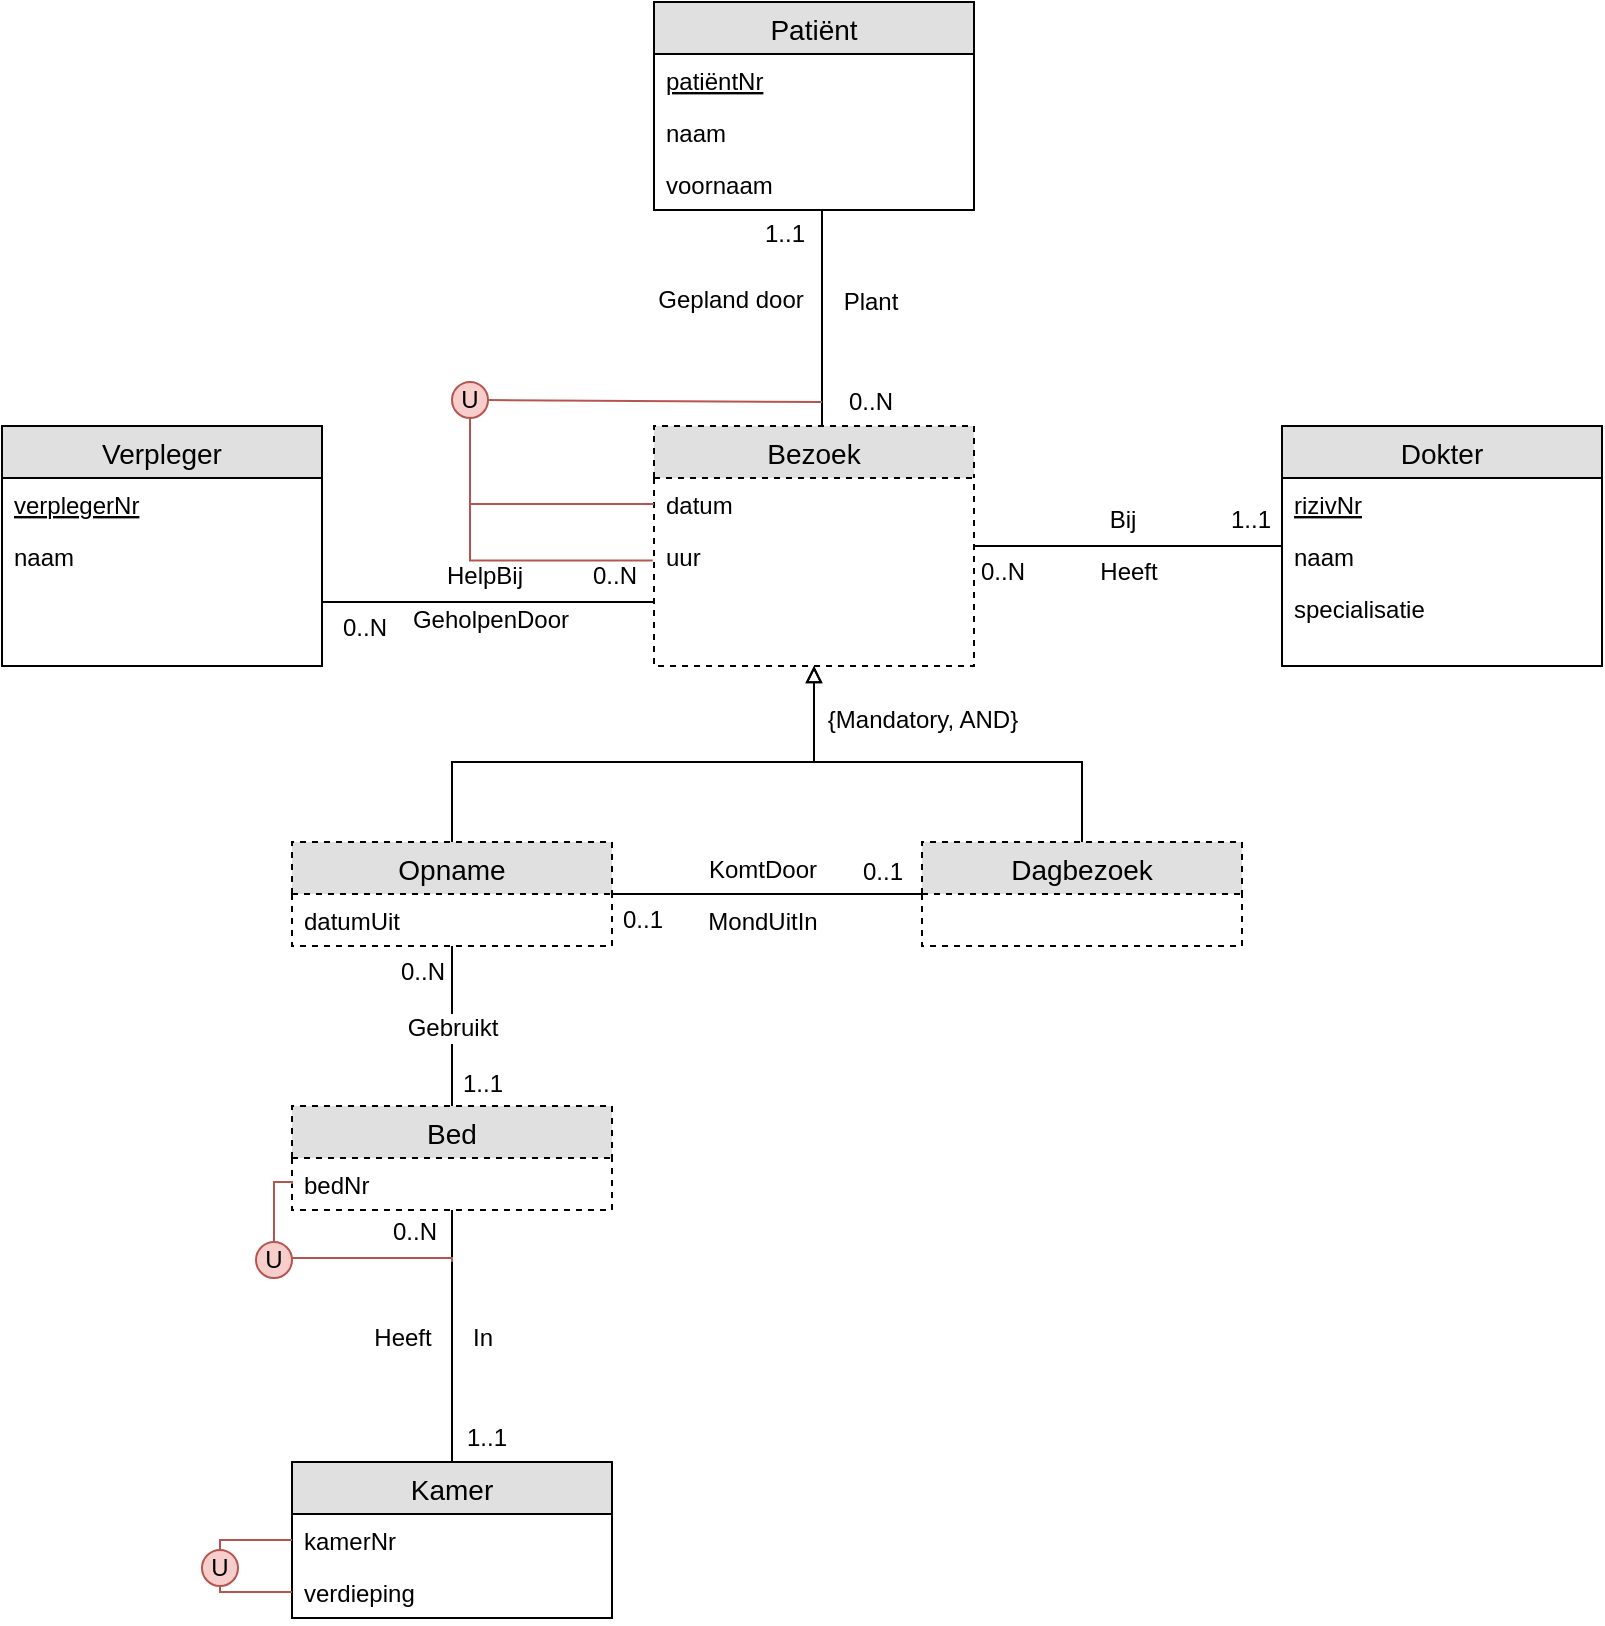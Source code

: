 <mxfile version="12.1.0" type="device" pages="1"><diagram id="4xq9xiqRc_igh71hhTV1" name="Page-1"><mxGraphModel dx="975" dy="716" grid="1" gridSize="10" guides="1" tooltips="1" connect="1" arrows="1" fold="1" page="1" pageScale="1" pageWidth="850" pageHeight="1100" math="0" shadow="0"><root><mxCell id="0"/><mxCell id="1" parent="0"/><mxCell id="qGHvSF8mwC1_FyWdI1qG-80" style="edgeStyle=orthogonalEdgeStyle;rounded=0;orthogonalLoop=1;jettySize=auto;html=1;endArrow=none;endFill=0;" parent="1" source="qGHvSF8mwC1_FyWdI1qG-1" target="qGHvSF8mwC1_FyWdI1qG-10" edge="1"><mxGeometry relative="1" as="geometry"><Array as="points"><mxPoint x="440" y="240"/><mxPoint x="440" y="240"/></Array></mxGeometry></mxCell><mxCell id="qGHvSF8mwC1_FyWdI1qG-81" value="1..1" style="text;html=1;resizable=0;points=[];align=center;verticalAlign=middle;labelBackgroundColor=#ffffff;" parent="qGHvSF8mwC1_FyWdI1qG-80" vertex="1" connectable="0"><mxGeometry x="-0.787" y="-2" relative="1" as="geometry"><mxPoint x="-17" y="0.5" as="offset"/></mxGeometry></mxCell><mxCell id="qGHvSF8mwC1_FyWdI1qG-82" value="0..N" style="text;html=1;resizable=0;points=[];align=center;verticalAlign=middle;labelBackgroundColor=#ffffff;direction=south;" parent="qGHvSF8mwC1_FyWdI1qG-80" vertex="1" connectable="0"><mxGeometry x="0.802" y="-3" relative="1" as="geometry"><mxPoint x="27" y="-1.5" as="offset"/></mxGeometry></mxCell><mxCell id="qGHvSF8mwC1_FyWdI1qG-83" value="Plant" style="text;html=1;resizable=0;points=[];align=center;verticalAlign=middle;labelBackgroundColor=#ffffff;" parent="qGHvSF8mwC1_FyWdI1qG-80" vertex="1" connectable="0"><mxGeometry x="-0.154" y="-1" relative="1" as="geometry"><mxPoint x="25" as="offset"/></mxGeometry></mxCell><mxCell id="qGHvSF8mwC1_FyWdI1qG-84" value="Gepland door" style="text;html=1;resizable=0;points=[];align=center;verticalAlign=middle;labelBackgroundColor=#ffffff;" parent="qGHvSF8mwC1_FyWdI1qG-80" vertex="1" connectable="0"><mxGeometry x="-0.17" y="-1" relative="1" as="geometry"><mxPoint x="-45" as="offset"/></mxGeometry></mxCell><mxCell id="qGHvSF8mwC1_FyWdI1qG-1" value="Patiënt" style="swimlane;fontStyle=0;childLayout=stackLayout;horizontal=1;startSize=26;fillColor=#e0e0e0;horizontalStack=0;resizeParent=1;resizeParentMax=0;resizeLast=0;collapsible=1;marginBottom=0;swimlaneFillColor=#ffffff;align=center;fontSize=14;" parent="1" vertex="1"><mxGeometry x="356" y="50" width="160" height="104" as="geometry"/></mxCell><mxCell id="qGHvSF8mwC1_FyWdI1qG-2" value="patiëntNr" style="text;strokeColor=none;fillColor=none;spacingLeft=4;spacingRight=4;overflow=hidden;rotatable=0;points=[[0,0.5],[1,0.5]];portConstraint=eastwest;fontSize=12;fontStyle=4" parent="qGHvSF8mwC1_FyWdI1qG-1" vertex="1"><mxGeometry y="26" width="160" height="26" as="geometry"/></mxCell><mxCell id="qGHvSF8mwC1_FyWdI1qG-3" value="naam" style="text;strokeColor=none;fillColor=none;spacingLeft=4;spacingRight=4;overflow=hidden;rotatable=0;points=[[0,0.5],[1,0.5]];portConstraint=eastwest;fontSize=12;" parent="qGHvSF8mwC1_FyWdI1qG-1" vertex="1"><mxGeometry y="52" width="160" height="26" as="geometry"/></mxCell><mxCell id="qGHvSF8mwC1_FyWdI1qG-4" value="voornaam" style="text;strokeColor=none;fillColor=none;spacingLeft=4;spacingRight=4;overflow=hidden;rotatable=0;points=[[0,0.5],[1,0.5]];portConstraint=eastwest;fontSize=12;" parent="qGHvSF8mwC1_FyWdI1qG-1" vertex="1"><mxGeometry y="78" width="160" height="26" as="geometry"/></mxCell><mxCell id="qGHvSF8mwC1_FyWdI1qG-18" value="" style="edgeStyle=orthogonalEdgeStyle;rounded=0;orthogonalLoop=1;jettySize=auto;html=1;endArrow=none;endFill=0;" parent="1" source="qGHvSF8mwC1_FyWdI1qG-10" target="qGHvSF8mwC1_FyWdI1qG-15" edge="1"><mxGeometry relative="1" as="geometry"><Array as="points"><mxPoint x="450" y="314"/><mxPoint x="450" y="314"/></Array></mxGeometry></mxCell><mxCell id="qGHvSF8mwC1_FyWdI1qG-69" value="Bij" style="text;html=1;resizable=0;points=[];align=center;verticalAlign=middle;labelBackgroundColor=#ffffff;" parent="qGHvSF8mwC1_FyWdI1qG-18" vertex="1" connectable="0"><mxGeometry x="0.13" y="2" relative="1" as="geometry"><mxPoint x="-13" y="-11" as="offset"/></mxGeometry></mxCell><mxCell id="qGHvSF8mwC1_FyWdI1qG-70" value="Heeft" style="text;html=1;resizable=0;points=[];align=center;verticalAlign=middle;labelBackgroundColor=#ffffff;" parent="qGHvSF8mwC1_FyWdI1qG-18" vertex="1" connectable="0"><mxGeometry x="0.083" y="-1" relative="1" as="geometry"><mxPoint x="-6.5" y="12" as="offset"/></mxGeometry></mxCell><mxCell id="qGHvSF8mwC1_FyWdI1qG-71" value="1..1" style="text;html=1;resizable=0;points=[];align=center;verticalAlign=middle;labelBackgroundColor=#ffffff;" parent="qGHvSF8mwC1_FyWdI1qG-18" vertex="1" connectable="0"><mxGeometry x="0.873" y="2" relative="1" as="geometry"><mxPoint x="-6" y="-11" as="offset"/></mxGeometry></mxCell><mxCell id="qGHvSF8mwC1_FyWdI1qG-72" value="0..N" style="text;html=1;resizable=0;points=[];align=center;verticalAlign=middle;labelBackgroundColor=#ffffff;" parent="qGHvSF8mwC1_FyWdI1qG-18" vertex="1" connectable="0"><mxGeometry x="-0.826" y="1" relative="1" as="geometry"><mxPoint x="0.5" y="14" as="offset"/></mxGeometry></mxCell><mxCell id="qGHvSF8mwC1_FyWdI1qG-10" value="Bezoek" style="swimlane;fontStyle=0;childLayout=stackLayout;horizontal=1;startSize=26;fillColor=#e0e0e0;horizontalStack=0;resizeParent=1;resizeParentMax=0;resizeLast=0;collapsible=1;marginBottom=0;swimlaneFillColor=#ffffff;align=center;fontSize=14;dashed=1;" parent="1" vertex="1"><mxGeometry x="356" y="262" width="160" height="120" as="geometry"/></mxCell><mxCell id="qGHvSF8mwC1_FyWdI1qG-11" value="datum" style="text;strokeColor=none;fillColor=none;spacingLeft=4;spacingRight=4;overflow=hidden;rotatable=0;points=[[0,0.5],[1,0.5]];portConstraint=eastwest;fontSize=12;fontStyle=0" parent="qGHvSF8mwC1_FyWdI1qG-10" vertex="1"><mxGeometry y="26" width="160" height="26" as="geometry"/></mxCell><mxCell id="qGHvSF8mwC1_FyWdI1qG-12" value="uur" style="text;strokeColor=none;fillColor=none;spacingLeft=4;spacingRight=4;overflow=hidden;rotatable=0;points=[[0,0.5],[1,0.5]];portConstraint=eastwest;fontSize=12;" parent="qGHvSF8mwC1_FyWdI1qG-10" vertex="1"><mxGeometry y="52" width="160" height="68" as="geometry"/></mxCell><mxCell id="qGHvSF8mwC1_FyWdI1qG-15" value="Dokter" style="swimlane;fontStyle=0;childLayout=stackLayout;horizontal=1;startSize=26;fillColor=#e0e0e0;horizontalStack=0;resizeParent=1;resizeParentMax=0;resizeLast=0;collapsible=1;marginBottom=0;swimlaneFillColor=#ffffff;align=center;fontSize=14;" parent="1" vertex="1"><mxGeometry x="670" y="262" width="160" height="120" as="geometry"/></mxCell><mxCell id="qGHvSF8mwC1_FyWdI1qG-16" value="rizivNr" style="text;strokeColor=none;fillColor=none;spacingLeft=4;spacingRight=4;overflow=hidden;rotatable=0;points=[[0,0.5],[1,0.5]];portConstraint=eastwest;fontSize=12;fontStyle=4" parent="qGHvSF8mwC1_FyWdI1qG-15" vertex="1"><mxGeometry y="26" width="160" height="26" as="geometry"/></mxCell><mxCell id="qGHvSF8mwC1_FyWdI1qG-17" value="naam" style="text;strokeColor=none;fillColor=none;spacingLeft=4;spacingRight=4;overflow=hidden;rotatable=0;points=[[0,0.5],[1,0.5]];portConstraint=eastwest;fontSize=12;" parent="qGHvSF8mwC1_FyWdI1qG-15" vertex="1"><mxGeometry y="52" width="160" height="26" as="geometry"/></mxCell><mxCell id="qGHvSF8mwC1_FyWdI1qG-19" value="specialisatie" style="text;strokeColor=none;fillColor=none;spacingLeft=4;spacingRight=4;overflow=hidden;rotatable=0;points=[[0,0.5],[1,0.5]];portConstraint=eastwest;fontSize=12;" parent="qGHvSF8mwC1_FyWdI1qG-15" vertex="1"><mxGeometry y="78" width="160" height="42" as="geometry"/></mxCell><mxCell id="qGHvSF8mwC1_FyWdI1qG-74" style="edgeStyle=orthogonalEdgeStyle;rounded=0;orthogonalLoop=1;jettySize=auto;html=1;endArrow=none;endFill=0;" parent="1" source="qGHvSF8mwC1_FyWdI1qG-20" target="qGHvSF8mwC1_FyWdI1qG-10" edge="1"><mxGeometry relative="1" as="geometry"><Array as="points"><mxPoint x="320" y="350"/><mxPoint x="320" y="350"/></Array></mxGeometry></mxCell><mxCell id="qGHvSF8mwC1_FyWdI1qG-75" value="HelpBij" style="text;html=1;resizable=0;points=[];align=center;verticalAlign=middle;labelBackgroundColor=#ffffff;" parent="qGHvSF8mwC1_FyWdI1qG-74" vertex="1" connectable="0"><mxGeometry x="0.118" y="1" relative="1" as="geometry"><mxPoint x="-12.5" y="-12" as="offset"/></mxGeometry></mxCell><mxCell id="qGHvSF8mwC1_FyWdI1qG-76" value="GeholpenDoor" style="text;html=1;resizable=0;points=[];align=center;verticalAlign=middle;labelBackgroundColor=#ffffff;" parent="qGHvSF8mwC1_FyWdI1qG-74" vertex="1" connectable="0"><mxGeometry x="0.199" relative="1" as="geometry"><mxPoint x="-16" y="9" as="offset"/></mxGeometry></mxCell><mxCell id="qGHvSF8mwC1_FyWdI1qG-77" value="0..N" style="text;html=1;resizable=0;points=[];align=center;verticalAlign=middle;labelBackgroundColor=#ffffff;" parent="qGHvSF8mwC1_FyWdI1qG-74" vertex="1" connectable="0"><mxGeometry x="0.841" relative="1" as="geometry"><mxPoint x="-7.5" y="-13" as="offset"/></mxGeometry></mxCell><mxCell id="qGHvSF8mwC1_FyWdI1qG-78" value="0..N" style="text;html=1;resizable=0;points=[];align=center;verticalAlign=middle;labelBackgroundColor=#ffffff;" parent="qGHvSF8mwC1_FyWdI1qG-74" vertex="1" connectable="0"><mxGeometry x="-0.725" y="1" relative="1" as="geometry"><mxPoint x="-2.5" y="14" as="offset"/></mxGeometry></mxCell><mxCell id="qGHvSF8mwC1_FyWdI1qG-20" value="Verpleger" style="swimlane;fontStyle=0;childLayout=stackLayout;horizontal=1;startSize=26;fillColor=#e0e0e0;horizontalStack=0;resizeParent=1;resizeParentMax=0;resizeLast=0;collapsible=1;marginBottom=0;swimlaneFillColor=#ffffff;align=center;fontSize=14;" parent="1" vertex="1"><mxGeometry x="30" y="262" width="160" height="120" as="geometry"/></mxCell><mxCell id="qGHvSF8mwC1_FyWdI1qG-21" value="verplegerNr" style="text;strokeColor=none;fillColor=none;spacingLeft=4;spacingRight=4;overflow=hidden;rotatable=0;points=[[0,0.5],[1,0.5]];portConstraint=eastwest;fontSize=12;fontStyle=4" parent="qGHvSF8mwC1_FyWdI1qG-20" vertex="1"><mxGeometry y="26" width="160" height="26" as="geometry"/></mxCell><mxCell id="qGHvSF8mwC1_FyWdI1qG-22" value="naam" style="text;strokeColor=none;fillColor=none;spacingLeft=4;spacingRight=4;overflow=hidden;rotatable=0;points=[[0,0.5],[1,0.5]];portConstraint=eastwest;fontSize=12;" parent="qGHvSF8mwC1_FyWdI1qG-20" vertex="1"><mxGeometry y="52" width="160" height="68" as="geometry"/></mxCell><mxCell id="qGHvSF8mwC1_FyWdI1qG-35" value="" style="edgeStyle=orthogonalEdgeStyle;rounded=0;orthogonalLoop=1;jettySize=auto;html=1;endArrow=none;endFill=0;" parent="1" source="qGHvSF8mwC1_FyWdI1qG-24" target="qGHvSF8mwC1_FyWdI1qG-33" edge="1"><mxGeometry relative="1" as="geometry"/></mxCell><mxCell id="qGHvSF8mwC1_FyWdI1qG-48" value="Gebruikt" style="text;html=1;resizable=0;points=[];align=center;verticalAlign=middle;labelBackgroundColor=#ffffff;" parent="qGHvSF8mwC1_FyWdI1qG-35" vertex="1" connectable="0"><mxGeometry x="-0.354" relative="1" as="geometry"><mxPoint y="14.5" as="offset"/></mxGeometry></mxCell><mxCell id="qGHvSF8mwC1_FyWdI1qG-49" value="0..N" style="text;html=1;resizable=0;points=[];align=center;verticalAlign=middle;labelBackgroundColor=#ffffff;" parent="qGHvSF8mwC1_FyWdI1qG-35" vertex="1" connectable="0"><mxGeometry x="-0.696" y="-3" relative="1" as="geometry"><mxPoint x="-12" y="1" as="offset"/></mxGeometry></mxCell><mxCell id="qGHvSF8mwC1_FyWdI1qG-50" value="1..1" style="text;html=1;resizable=0;points=[];align=center;verticalAlign=middle;labelBackgroundColor=#ffffff;" parent="qGHvSF8mwC1_FyWdI1qG-35" vertex="1" connectable="0"><mxGeometry x="0.746" relative="1" as="geometry"><mxPoint x="15" y="-1.5" as="offset"/></mxGeometry></mxCell><mxCell id="WeLBSGT0AjnuJ6AHv9bd-1" style="edgeStyle=orthogonalEdgeStyle;rounded=0;orthogonalLoop=1;jettySize=auto;html=1;endArrow=none;endFill=0;" parent="1" source="qGHvSF8mwC1_FyWdI1qG-24" target="qGHvSF8mwC1_FyWdI1qG-27" edge="1"><mxGeometry relative="1" as="geometry"/></mxCell><mxCell id="WeLBSGT0AjnuJ6AHv9bd-2" value="MondUitIn" style="text;html=1;resizable=0;points=[];align=center;verticalAlign=middle;labelBackgroundColor=#ffffff;" parent="WeLBSGT0AjnuJ6AHv9bd-1" vertex="1" connectable="0"><mxGeometry x="-0.145" y="1" relative="1" as="geometry"><mxPoint x="8.5" y="15" as="offset"/></mxGeometry></mxCell><mxCell id="WeLBSGT0AjnuJ6AHv9bd-3" value="KomtDoor" style="text;html=1;resizable=0;points=[];align=center;verticalAlign=middle;labelBackgroundColor=#ffffff;" parent="WeLBSGT0AjnuJ6AHv9bd-1" vertex="1" connectable="0"><mxGeometry x="0.091" y="4" relative="1" as="geometry"><mxPoint x="-9.5" y="-8" as="offset"/></mxGeometry></mxCell><mxCell id="WeLBSGT0AjnuJ6AHv9bd-4" value="0..1" style="text;html=1;resizable=0;points=[];align=center;verticalAlign=middle;labelBackgroundColor=#ffffff;" parent="WeLBSGT0AjnuJ6AHv9bd-1" vertex="1" connectable="0"><mxGeometry x="-0.779" y="1" relative="1" as="geometry"><mxPoint x="-2" y="14" as="offset"/></mxGeometry></mxCell><mxCell id="WeLBSGT0AjnuJ6AHv9bd-5" value="0..1" style="text;html=1;resizable=0;points=[];align=center;verticalAlign=middle;labelBackgroundColor=#ffffff;" parent="WeLBSGT0AjnuJ6AHv9bd-1" vertex="1" connectable="0"><mxGeometry x="0.836" y="3" relative="1" as="geometry"><mxPoint x="-7.5" y="-8" as="offset"/></mxGeometry></mxCell><mxCell id="qGHvSF8mwC1_FyWdI1qG-24" value="Opname" style="swimlane;fontStyle=0;childLayout=stackLayout;horizontal=1;startSize=26;fillColor=#e0e0e0;horizontalStack=0;resizeParent=1;resizeParentMax=0;resizeLast=0;collapsible=1;marginBottom=0;swimlaneFillColor=#ffffff;align=center;fontSize=14;dashed=1;" parent="1" vertex="1"><mxGeometry x="175" y="470" width="160" height="52" as="geometry"/></mxCell><mxCell id="qGHvSF8mwC1_FyWdI1qG-25" value="datumUit" style="text;strokeColor=none;fillColor=none;spacingLeft=4;spacingRight=4;overflow=hidden;rotatable=0;points=[[0,0.5],[1,0.5]];portConstraint=eastwest;fontSize=12;fontStyle=0" parent="qGHvSF8mwC1_FyWdI1qG-24" vertex="1"><mxGeometry y="26" width="160" height="26" as="geometry"/></mxCell><mxCell id="qGHvSF8mwC1_FyWdI1qG-41" value="" style="edgeStyle=orthogonalEdgeStyle;rounded=0;orthogonalLoop=1;jettySize=auto;html=1;endArrow=none;endFill=0;" parent="1" source="qGHvSF8mwC1_FyWdI1qG-33" target="qGHvSF8mwC1_FyWdI1qG-39" edge="1"><mxGeometry relative="1" as="geometry"/></mxCell><mxCell id="qGHvSF8mwC1_FyWdI1qG-43" value="In" style="text;html=1;resizable=0;points=[];align=center;verticalAlign=middle;labelBackgroundColor=#ffffff;" parent="qGHvSF8mwC1_FyWdI1qG-41" vertex="1" connectable="0"><mxGeometry x="-0.25" relative="1" as="geometry"><mxPoint x="15" y="16" as="offset"/></mxGeometry></mxCell><mxCell id="qGHvSF8mwC1_FyWdI1qG-44" value="Heeft" style="text;html=1;resizable=0;points=[];align=center;verticalAlign=middle;labelBackgroundColor=#ffffff;" parent="qGHvSF8mwC1_FyWdI1qG-41" vertex="1" connectable="0"><mxGeometry x="0.189" y="-1" relative="1" as="geometry"><mxPoint x="-24" y="-11.5" as="offset"/></mxGeometry></mxCell><mxCell id="qGHvSF8mwC1_FyWdI1qG-45" value="0..N" style="text;html=1;resizable=0;points=[];align=center;verticalAlign=middle;labelBackgroundColor=#ffffff;" parent="qGHvSF8mwC1_FyWdI1qG-41" vertex="1" connectable="0"><mxGeometry x="-0.825" y="-1" relative="1" as="geometry"><mxPoint x="-18" as="offset"/></mxGeometry></mxCell><mxCell id="qGHvSF8mwC1_FyWdI1qG-46" value="1..1" style="text;html=1;resizable=0;points=[];align=center;verticalAlign=middle;labelBackgroundColor=#ffffff;" parent="qGHvSF8mwC1_FyWdI1qG-41" vertex="1" connectable="0"><mxGeometry x="0.746" y="-1" relative="1" as="geometry"><mxPoint x="18" y="3.5" as="offset"/></mxGeometry></mxCell><mxCell id="qGHvSF8mwC1_FyWdI1qG-33" value="Bed" style="swimlane;fontStyle=0;childLayout=stackLayout;horizontal=1;startSize=26;fillColor=#e0e0e0;horizontalStack=0;resizeParent=1;resizeParentMax=0;resizeLast=0;collapsible=1;marginBottom=0;swimlaneFillColor=#ffffff;align=center;fontSize=14;dashed=1;" parent="1" vertex="1"><mxGeometry x="175" y="602" width="160" height="52" as="geometry"/></mxCell><mxCell id="qGHvSF8mwC1_FyWdI1qG-34" value="bedNr" style="text;strokeColor=none;fillColor=none;spacingLeft=4;spacingRight=4;overflow=hidden;rotatable=0;points=[[0,0.5],[1,0.5]];portConstraint=eastwest;fontSize=12;fontStyle=0" parent="qGHvSF8mwC1_FyWdI1qG-33" vertex="1"><mxGeometry y="26" width="160" height="26" as="geometry"/></mxCell><mxCell id="qGHvSF8mwC1_FyWdI1qG-39" value="Kamer" style="swimlane;fontStyle=0;childLayout=stackLayout;horizontal=1;startSize=26;fillColor=#e0e0e0;horizontalStack=0;resizeParent=1;resizeParentMax=0;resizeLast=0;collapsible=1;marginBottom=0;swimlaneFillColor=#ffffff;align=center;fontSize=14;" parent="1" vertex="1"><mxGeometry x="175" y="780" width="160" height="78" as="geometry"/></mxCell><mxCell id="qGHvSF8mwC1_FyWdI1qG-40" value="kamerNr" style="text;strokeColor=none;fillColor=none;spacingLeft=4;spacingRight=4;overflow=hidden;rotatable=0;points=[[0,0.5],[1,0.5]];portConstraint=eastwest;fontSize=12;fontStyle=0" parent="qGHvSF8mwC1_FyWdI1qG-39" vertex="1"><mxGeometry y="26" width="160" height="26" as="geometry"/></mxCell><mxCell id="qGHvSF8mwC1_FyWdI1qG-42" value="verdieping" style="text;strokeColor=none;fillColor=none;spacingLeft=4;spacingRight=4;overflow=hidden;rotatable=0;points=[[0,0.5],[1,0.5]];portConstraint=eastwest;fontSize=12;fontStyle=0" parent="qGHvSF8mwC1_FyWdI1qG-39" vertex="1"><mxGeometry y="52" width="160" height="26" as="geometry"/></mxCell><mxCell id="qGHvSF8mwC1_FyWdI1qG-27" value="Dagbezoek" style="swimlane;fontStyle=0;childLayout=stackLayout;horizontal=1;startSize=26;fillColor=#e0e0e0;horizontalStack=0;resizeParent=1;resizeParentMax=0;resizeLast=0;collapsible=1;marginBottom=0;swimlaneFillColor=#ffffff;align=center;fontSize=14;dashed=1;" parent="1" vertex="1"><mxGeometry x="490" y="470" width="160" height="52" as="geometry"/></mxCell><mxCell id="qGHvSF8mwC1_FyWdI1qG-55" value="" style="endArrow=none;html=1;entryX=0;entryY=0.5;entryDx=0;entryDy=0;rounded=0;edgeStyle=orthogonalEdgeStyle;fillColor=#f8cecc;strokeColor=#b85450;" parent="1" source="qGHvSF8mwC1_FyWdI1qG-51" target="qGHvSF8mwC1_FyWdI1qG-40" edge="1"><mxGeometry width="50" height="50" relative="1" as="geometry"><mxPoint x="138" y="828" as="sourcePoint"/><mxPoint x="140" y="790" as="targetPoint"/><Array as="points"><mxPoint x="139" y="819"/></Array></mxGeometry></mxCell><mxCell id="qGHvSF8mwC1_FyWdI1qG-51" value="U" style="ellipse;whiteSpace=wrap;html=1;aspect=fixed;fillColor=#f8cecc;strokeColor=#b85450;" parent="1" vertex="1"><mxGeometry x="130" y="824" width="18" height="18" as="geometry"/></mxCell><mxCell id="qGHvSF8mwC1_FyWdI1qG-57" value="" style="endArrow=none;html=1;entryX=0;entryY=0.5;entryDx=0;entryDy=0;rounded=0;edgeStyle=orthogonalEdgeStyle;fillColor=#f8cecc;strokeColor=#b85450;" parent="1" source="qGHvSF8mwC1_FyWdI1qG-51" target="qGHvSF8mwC1_FyWdI1qG-42" edge="1"><mxGeometry width="50" height="50" relative="1" as="geometry"><mxPoint x="130" y="840" as="sourcePoint"/><mxPoint x="180" y="790" as="targetPoint"/><Array as="points"><mxPoint x="139" y="845"/></Array></mxGeometry></mxCell><mxCell id="qGHvSF8mwC1_FyWdI1qG-59" value="" style="endArrow=none;html=1;edgeStyle=orthogonalEdgeStyle;entryX=0;entryY=0.5;entryDx=0;entryDy=0;rounded=0;fillColor=#f8cecc;strokeColor=#b85450;" parent="1" source="qGHvSF8mwC1_FyWdI1qG-63" target="qGHvSF8mwC1_FyWdI1qG-34" edge="1"><mxGeometry width="50" height="50" relative="1" as="geometry"><mxPoint x="255" y="680" as="sourcePoint"/><mxPoint x="130" y="630" as="targetPoint"/><Array as="points"><mxPoint x="166" y="640"/><mxPoint x="175" y="640"/></Array></mxGeometry></mxCell><mxCell id="qGHvSF8mwC1_FyWdI1qG-63" value="U" style="ellipse;whiteSpace=wrap;html=1;aspect=fixed;fillColor=#f8cecc;strokeColor=#b85450;" parent="1" vertex="1"><mxGeometry x="157" y="670" width="18" height="18" as="geometry"/></mxCell><mxCell id="qGHvSF8mwC1_FyWdI1qG-64" value="" style="endArrow=none;html=1;edgeStyle=orthogonalEdgeStyle;rounded=0;fillColor=#f8cecc;strokeColor=#b85450;" parent="1" target="qGHvSF8mwC1_FyWdI1qG-63" edge="1"><mxGeometry width="50" height="50" relative="1" as="geometry"><mxPoint x="255.048" y="679.952" as="sourcePoint"/><mxPoint x="190" y="680" as="targetPoint"/><Array as="points"><mxPoint x="255" y="678"/></Array></mxGeometry></mxCell><mxCell id="qGHvSF8mwC1_FyWdI1qG-65" value="" style="endArrow=block;html=1;rounded=0;edgeStyle=orthogonalEdgeStyle;endFill=0;" parent="1" source="qGHvSF8mwC1_FyWdI1qG-24" target="qGHvSF8mwC1_FyWdI1qG-10" edge="1"><mxGeometry width="50" height="50" relative="1" as="geometry"><mxPoint x="360" y="424" as="sourcePoint"/><mxPoint x="410" y="374" as="targetPoint"/><Array as="points"><mxPoint x="255" y="430"/><mxPoint x="436" y="430"/></Array></mxGeometry></mxCell><mxCell id="qGHvSF8mwC1_FyWdI1qG-67" value="" style="endArrow=block;html=1;rounded=0;edgeStyle=orthogonalEdgeStyle;endFill=0;" parent="1" source="qGHvSF8mwC1_FyWdI1qG-27" target="qGHvSF8mwC1_FyWdI1qG-10" edge="1"><mxGeometry width="50" height="50" relative="1" as="geometry"><mxPoint x="345.286" y="454" as="sourcePoint"/><mxPoint x="409.857" y="350" as="targetPoint"/><Array as="points"><mxPoint x="570" y="430"/><mxPoint x="436" y="430"/></Array></mxGeometry></mxCell><mxCell id="qGHvSF8mwC1_FyWdI1qG-68" value="{Mandatory, AND}" style="text;html=1;resizable=0;points=[];align=center;verticalAlign=middle;labelBackgroundColor=#ffffff;fontStyle=0" parent="qGHvSF8mwC1_FyWdI1qG-67" vertex="1" connectable="0"><mxGeometry x="0.789" y="2" relative="1" as="geometry"><mxPoint x="56" y="3.5" as="offset"/></mxGeometry></mxCell><mxCell id="qGHvSF8mwC1_FyWdI1qG-85" value="" style="endArrow=none;html=1;edgeStyle=orthogonalEdgeStyle;rounded=0;exitX=-0.004;exitY=0.224;exitDx=0;exitDy=0;exitPerimeter=0;fillColor=#f8cecc;strokeColor=#b85450;" parent="1" source="qGHvSF8mwC1_FyWdI1qG-12" target="qGHvSF8mwC1_FyWdI1qG-86" edge="1"><mxGeometry width="50" height="50" relative="1" as="geometry"><mxPoint x="310" y="310" as="sourcePoint"/><mxPoint x="310" y="210" as="targetPoint"/><Array as="points"><mxPoint x="264" y="329"/></Array></mxGeometry></mxCell><mxCell id="qGHvSF8mwC1_FyWdI1qG-86" value="U" style="ellipse;whiteSpace=wrap;html=1;aspect=fixed;fillColor=#f8cecc;strokeColor=#b85450;" parent="1" vertex="1"><mxGeometry x="255" y="240" width="18" height="18" as="geometry"/></mxCell><mxCell id="qGHvSF8mwC1_FyWdI1qG-87" value="" style="endArrow=none;html=1;edgeStyle=orthogonalEdgeStyle;rounded=0;fillColor=#f8cecc;strokeColor=#b85450;" parent="1" source="qGHvSF8mwC1_FyWdI1qG-11" target="qGHvSF8mwC1_FyWdI1qG-86" edge="1"><mxGeometry width="50" height="50" relative="1" as="geometry"><mxPoint x="366" y="331.857" as="sourcePoint"/><mxPoint x="310" y="249" as="targetPoint"/><Array as="points"><mxPoint x="264" y="301"/></Array></mxGeometry></mxCell><mxCell id="qGHvSF8mwC1_FyWdI1qG-88" value="" style="endArrow=none;html=1;fillColor=#f8cecc;strokeColor=#b85450;" parent="1" source="qGHvSF8mwC1_FyWdI1qG-86" edge="1"><mxGeometry width="50" height="50" relative="1" as="geometry"><mxPoint x="300" y="270" as="sourcePoint"/><mxPoint x="440" y="250" as="targetPoint"/></mxGeometry></mxCell></root></mxGraphModel></diagram></mxfile>